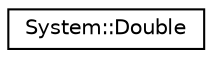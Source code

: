 digraph G
{
  edge [fontname="Helvetica",fontsize="10",labelfontname="Helvetica",labelfontsize="10"];
  node [fontname="Helvetica",fontsize="10",shape=record];
  rankdir="LR";
  Node1 [label="System::Double",height=0.2,width=0.4,color="black", fillcolor="white", style="filled",URL="$class_system_1_1_double.html"];
}
